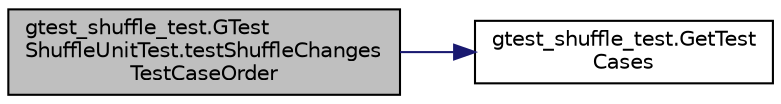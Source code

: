 digraph "gtest_shuffle_test.GTestShuffleUnitTest.testShuffleChangesTestCaseOrder"
{
  edge [fontname="Helvetica",fontsize="10",labelfontname="Helvetica",labelfontsize="10"];
  node [fontname="Helvetica",fontsize="10",shape=record];
  rankdir="LR";
  Node12 [label="gtest_shuffle_test.GTest\lShuffleUnitTest.testShuffleChanges\lTestCaseOrder",height=0.2,width=0.4,color="black", fillcolor="grey75", style="filled", fontcolor="black"];
  Node12 -> Node13 [color="midnightblue",fontsize="10",style="solid",fontname="Helvetica"];
  Node13 [label="gtest_shuffle_test.GetTest\lCases",height=0.2,width=0.4,color="black", fillcolor="white", style="filled",URL="$d3/d15/namespacegtest__shuffle__test.html#af5328e9cbee0e357d6abf16255df13f7"];
}
